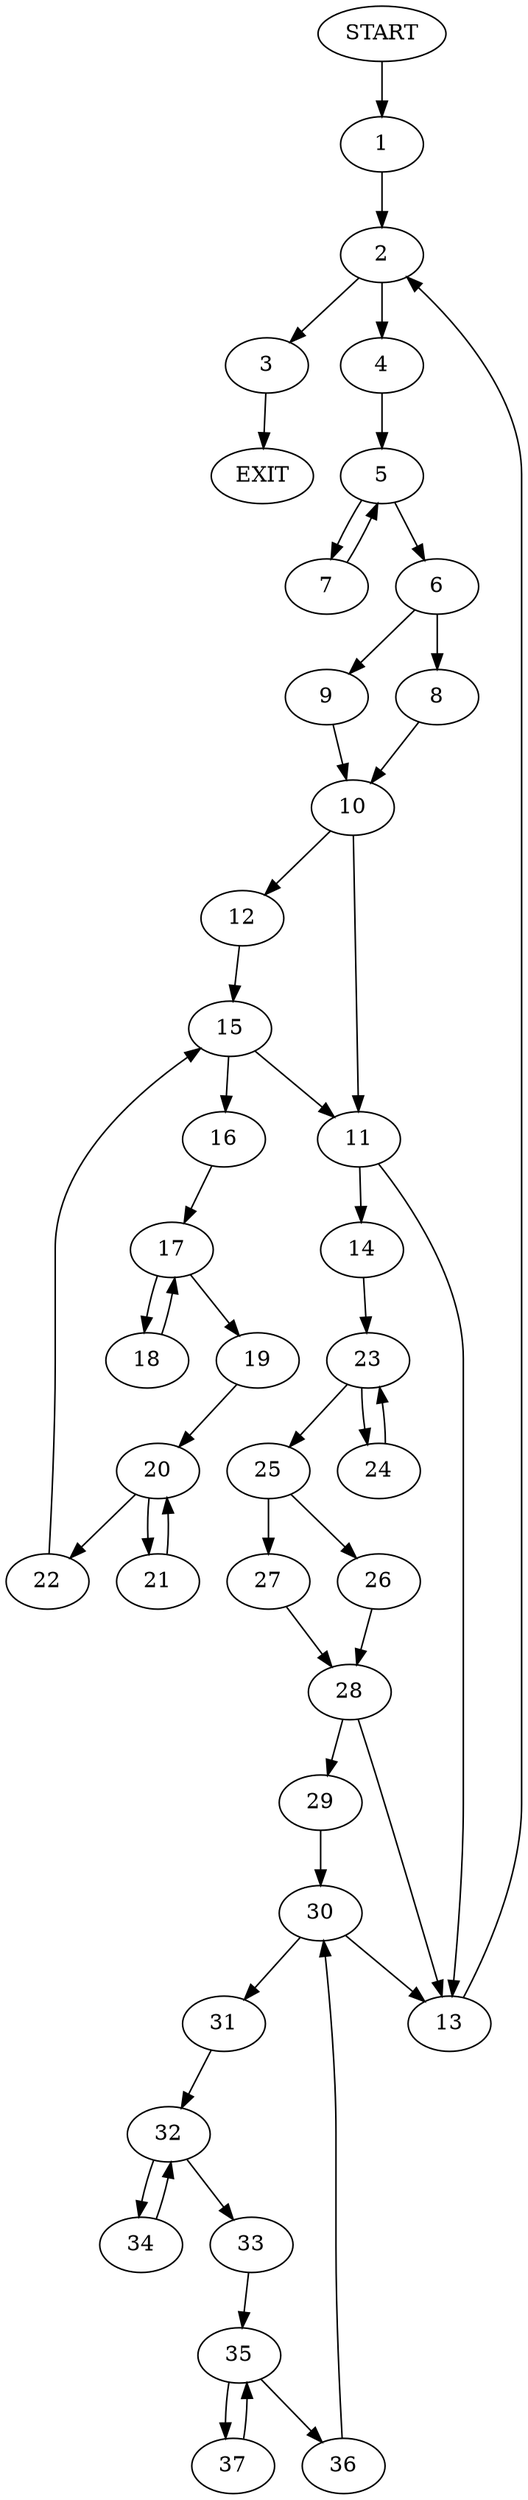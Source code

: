 digraph {
0 [label="START"]
38 [label="EXIT"]
0 -> 1
1 -> 2
2 -> 3
2 -> 4
4 -> 5
3 -> 38
5 -> 6
5 -> 7
6 -> 8
6 -> 9
7 -> 5
9 -> 10
8 -> 10
10 -> 11
10 -> 12
11 -> 13
11 -> 14
12 -> 15
15 -> 11
15 -> 16
16 -> 17
17 -> 18
17 -> 19
19 -> 20
18 -> 17
20 -> 21
20 -> 22
21 -> 20
22 -> 15
13 -> 2
14 -> 23
23 -> 24
23 -> 25
25 -> 26
25 -> 27
24 -> 23
26 -> 28
27 -> 28
28 -> 29
28 -> 13
29 -> 30
30 -> 31
30 -> 13
31 -> 32
32 -> 33
32 -> 34
33 -> 35
34 -> 32
35 -> 36
35 -> 37
36 -> 30
37 -> 35
}
